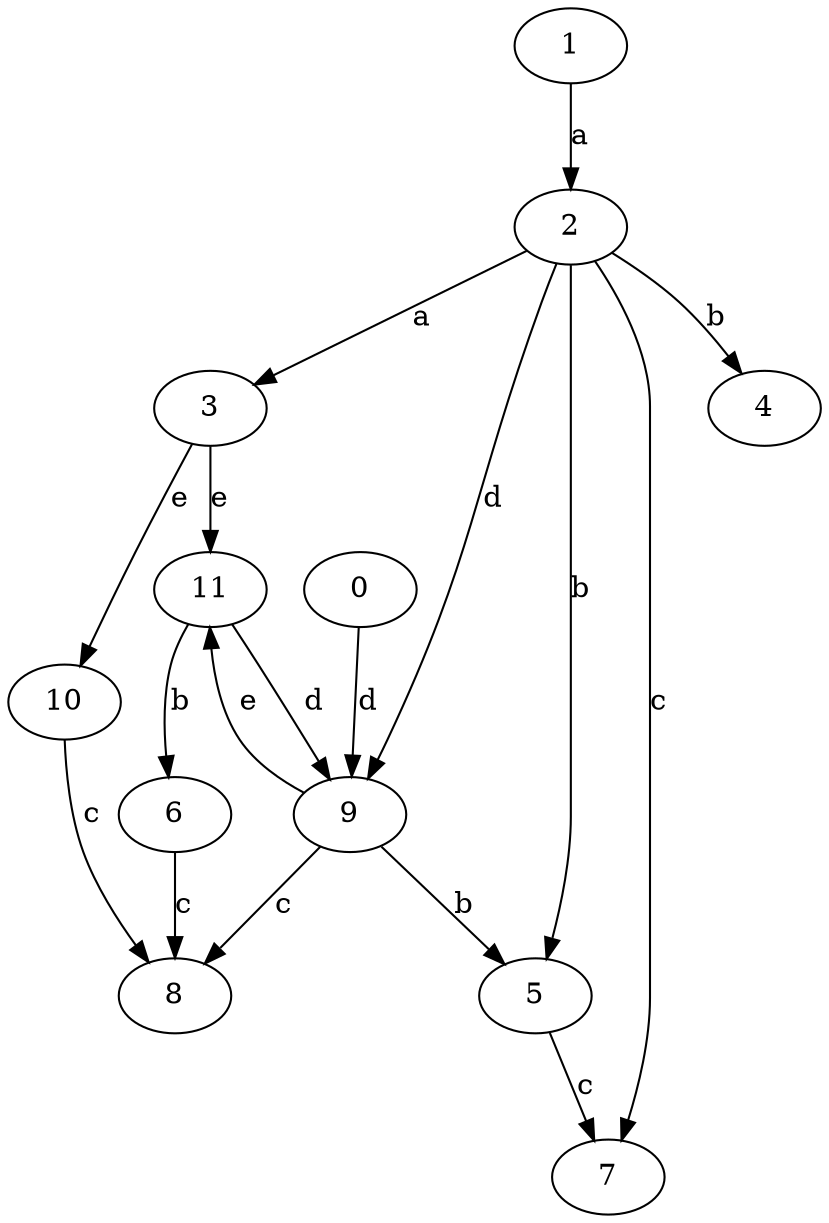 strict digraph  {
1;
2;
3;
4;
5;
6;
7;
8;
9;
10;
0;
11;
1 -> 2  [label=a];
2 -> 3  [label=a];
2 -> 4  [label=b];
2 -> 5  [label=b];
2 -> 7  [label=c];
2 -> 9  [label=d];
3 -> 10  [label=e];
3 -> 11  [label=e];
5 -> 7  [label=c];
6 -> 8  [label=c];
9 -> 5  [label=b];
9 -> 8  [label=c];
9 -> 11  [label=e];
10 -> 8  [label=c];
0 -> 9  [label=d];
11 -> 6  [label=b];
11 -> 9  [label=d];
}
